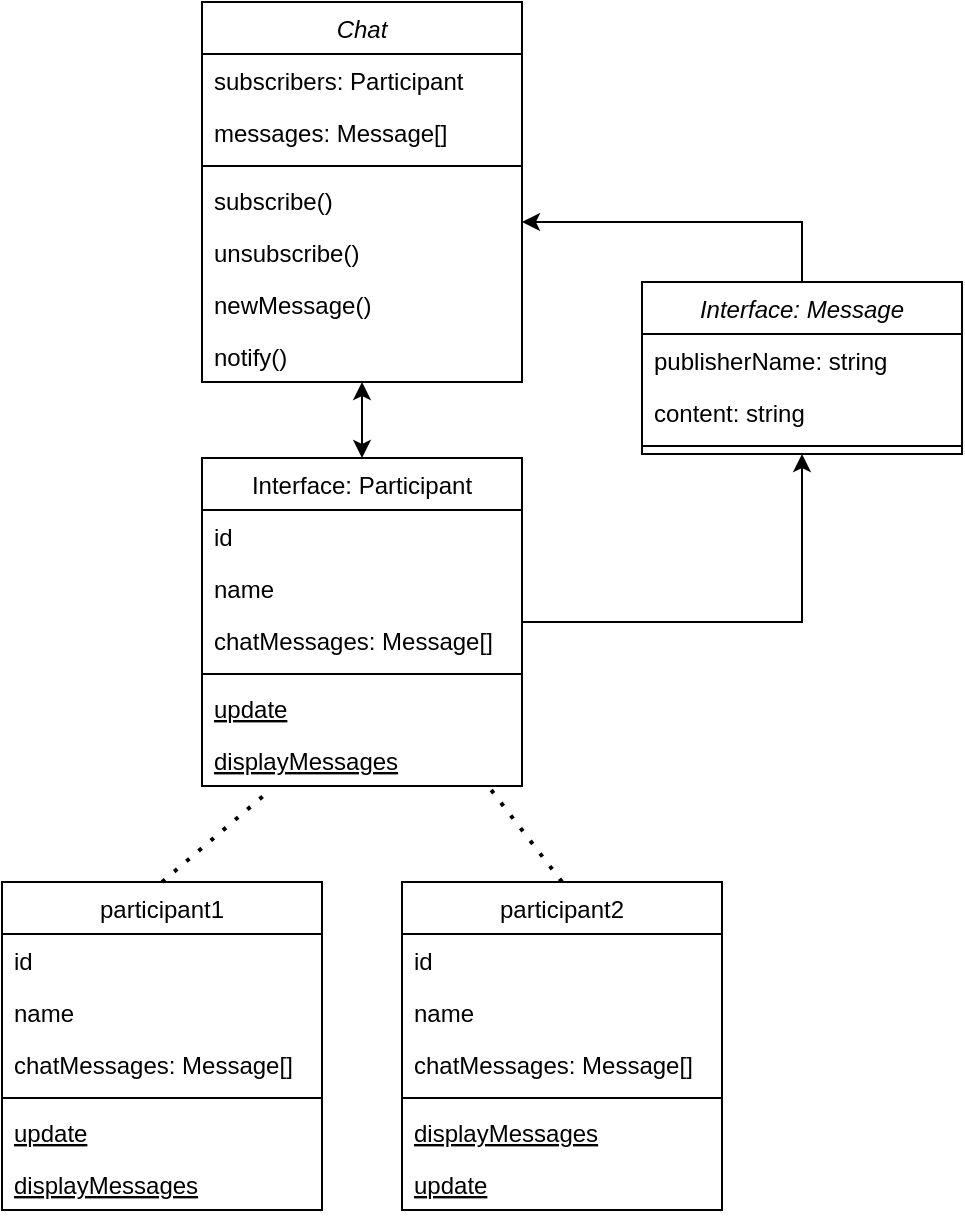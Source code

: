 <mxfile version="16.5.1" type="device"><diagram id="C5RBs43oDa-KdzZeNtuy" name="Page-1"><mxGraphModel dx="946" dy="672" grid="1" gridSize="10" guides="1" tooltips="1" connect="1" arrows="1" fold="1" page="1" pageScale="1" pageWidth="827" pageHeight="1169" math="0" shadow="0"><root><mxCell id="WIyWlLk6GJQsqaUBKTNV-0"/><mxCell id="WIyWlLk6GJQsqaUBKTNV-1" parent="WIyWlLk6GJQsqaUBKTNV-0"/><mxCell id="zkfFHV4jXpPFQw0GAbJ--0" value="Chat" style="swimlane;fontStyle=2;align=center;verticalAlign=top;childLayout=stackLayout;horizontal=1;startSize=26;horizontalStack=0;resizeParent=1;resizeLast=0;collapsible=1;marginBottom=0;rounded=0;shadow=0;strokeWidth=1;" parent="WIyWlLk6GJQsqaUBKTNV-1" vertex="1"><mxGeometry x="220" y="30" width="160" height="190" as="geometry"><mxRectangle x="230" y="140" width="160" height="26" as="alternateBounds"/></mxGeometry></mxCell><mxCell id="zkfFHV4jXpPFQw0GAbJ--2" value="subscribers: Participant" style="text;align=left;verticalAlign=top;spacingLeft=4;spacingRight=4;overflow=hidden;rotatable=0;points=[[0,0.5],[1,0.5]];portConstraint=eastwest;rounded=0;shadow=0;html=0;" parent="zkfFHV4jXpPFQw0GAbJ--0" vertex="1"><mxGeometry y="26" width="160" height="26" as="geometry"/></mxCell><mxCell id="pBZOg8qQ7vsEGjmwviQ6-34" value="messages: Message[]" style="text;align=left;verticalAlign=top;spacingLeft=4;spacingRight=4;overflow=hidden;rotatable=0;points=[[0,0.5],[1,0.5]];portConstraint=eastwest;rounded=0;shadow=0;html=0;" parent="zkfFHV4jXpPFQw0GAbJ--0" vertex="1"><mxGeometry y="52" width="160" height="26" as="geometry"/></mxCell><mxCell id="zkfFHV4jXpPFQw0GAbJ--4" value="" style="line;html=1;strokeWidth=1;align=left;verticalAlign=middle;spacingTop=-1;spacingLeft=3;spacingRight=3;rotatable=0;labelPosition=right;points=[];portConstraint=eastwest;" parent="zkfFHV4jXpPFQw0GAbJ--0" vertex="1"><mxGeometry y="78" width="160" height="8" as="geometry"/></mxCell><mxCell id="zkfFHV4jXpPFQw0GAbJ--5" value="subscribe()" style="text;align=left;verticalAlign=top;spacingLeft=4;spacingRight=4;overflow=hidden;rotatable=0;points=[[0,0.5],[1,0.5]];portConstraint=eastwest;" parent="zkfFHV4jXpPFQw0GAbJ--0" vertex="1"><mxGeometry y="86" width="160" height="26" as="geometry"/></mxCell><mxCell id="x-y6rNIFiUnv0uu9PpN7-5" value="unsubscribe()" style="text;align=left;verticalAlign=top;spacingLeft=4;spacingRight=4;overflow=hidden;rotatable=0;points=[[0,0.5],[1,0.5]];portConstraint=eastwest;" vertex="1" parent="zkfFHV4jXpPFQw0GAbJ--0"><mxGeometry y="112" width="160" height="26" as="geometry"/></mxCell><mxCell id="pBZOg8qQ7vsEGjmwviQ6-9" value="newMessage()" style="text;align=left;verticalAlign=top;spacingLeft=4;spacingRight=4;overflow=hidden;rotatable=0;points=[[0,0.5],[1,0.5]];portConstraint=eastwest;" parent="zkfFHV4jXpPFQw0GAbJ--0" vertex="1"><mxGeometry y="138" width="160" height="26" as="geometry"/></mxCell><mxCell id="pBZOg8qQ7vsEGjmwviQ6-8" value="notify()" style="text;align=left;verticalAlign=top;spacingLeft=4;spacingRight=4;overflow=hidden;rotatable=0;points=[[0,0.5],[1,0.5]];portConstraint=eastwest;" parent="zkfFHV4jXpPFQw0GAbJ--0" vertex="1"><mxGeometry y="164" width="160" height="26" as="geometry"/></mxCell><mxCell id="zkfFHV4jXpPFQw0GAbJ--6" value="participant1" style="swimlane;fontStyle=0;align=center;verticalAlign=top;childLayout=stackLayout;horizontal=1;startSize=26;horizontalStack=0;resizeParent=1;resizeLast=0;collapsible=1;marginBottom=0;rounded=0;shadow=0;strokeWidth=1;" parent="WIyWlLk6GJQsqaUBKTNV-1" vertex="1"><mxGeometry x="120" y="470" width="160" height="164" as="geometry"><mxRectangle x="130" y="380" width="160" height="26" as="alternateBounds"/></mxGeometry></mxCell><mxCell id="zkfFHV4jXpPFQw0GAbJ--8" value="id&#10;" style="text;align=left;verticalAlign=top;spacingLeft=4;spacingRight=4;overflow=hidden;rotatable=0;points=[[0,0.5],[1,0.5]];portConstraint=eastwest;rounded=0;shadow=0;html=0;" parent="zkfFHV4jXpPFQw0GAbJ--6" vertex="1"><mxGeometry y="26" width="160" height="26" as="geometry"/></mxCell><mxCell id="pBZOg8qQ7vsEGjmwviQ6-29" value="name" style="text;align=left;verticalAlign=top;spacingLeft=4;spacingRight=4;overflow=hidden;rotatable=0;points=[[0,0.5],[1,0.5]];portConstraint=eastwest;rounded=0;shadow=0;html=0;" parent="zkfFHV4jXpPFQw0GAbJ--6" vertex="1"><mxGeometry y="52" width="160" height="26" as="geometry"/></mxCell><mxCell id="x-y6rNIFiUnv0uu9PpN7-11" value="chatMessages: Message[]&#10;" style="text;align=left;verticalAlign=top;spacingLeft=4;spacingRight=4;overflow=hidden;rotatable=0;points=[[0,0.5],[1,0.5]];portConstraint=eastwest;rounded=0;shadow=0;html=0;" vertex="1" parent="zkfFHV4jXpPFQw0GAbJ--6"><mxGeometry y="78" width="160" height="26" as="geometry"/></mxCell><mxCell id="zkfFHV4jXpPFQw0GAbJ--9" value="" style="line;html=1;strokeWidth=1;align=left;verticalAlign=middle;spacingTop=-1;spacingLeft=3;spacingRight=3;rotatable=0;labelPosition=right;points=[];portConstraint=eastwest;" parent="zkfFHV4jXpPFQw0GAbJ--6" vertex="1"><mxGeometry y="104" width="160" height="8" as="geometry"/></mxCell><mxCell id="x-y6rNIFiUnv0uu9PpN7-6" value="update" style="text;align=left;verticalAlign=top;spacingLeft=4;spacingRight=4;overflow=hidden;rotatable=0;points=[[0,0.5],[1,0.5]];portConstraint=eastwest;fontStyle=4" vertex="1" parent="zkfFHV4jXpPFQw0GAbJ--6"><mxGeometry y="112" width="160" height="26" as="geometry"/></mxCell><mxCell id="x-y6rNIFiUnv0uu9PpN7-7" value="displayMessages&#10;" style="text;align=left;verticalAlign=top;spacingLeft=4;spacingRight=4;overflow=hidden;rotatable=0;points=[[0,0.5],[1,0.5]];portConstraint=eastwest;fontStyle=4" vertex="1" parent="zkfFHV4jXpPFQw0GAbJ--6"><mxGeometry y="138" width="160" height="26" as="geometry"/></mxCell><mxCell id="pBZOg8qQ7vsEGjmwviQ6-1" value="Interface: Message" style="swimlane;fontStyle=2;align=center;verticalAlign=top;childLayout=stackLayout;horizontal=1;startSize=26;horizontalStack=0;resizeParent=1;resizeLast=0;collapsible=1;marginBottom=0;rounded=0;shadow=0;strokeWidth=1;" parent="WIyWlLk6GJQsqaUBKTNV-1" vertex="1"><mxGeometry x="440" y="170" width="160" height="86" as="geometry"><mxRectangle x="230" y="140" width="160" height="26" as="alternateBounds"/></mxGeometry></mxCell><mxCell id="pBZOg8qQ7vsEGjmwviQ6-3" value="publisherName: string" style="text;align=left;verticalAlign=top;spacingLeft=4;spacingRight=4;overflow=hidden;rotatable=0;points=[[0,0.5],[1,0.5]];portConstraint=eastwest;rounded=0;shadow=0;html=0;" parent="pBZOg8qQ7vsEGjmwviQ6-1" vertex="1"><mxGeometry y="26" width="160" height="26" as="geometry"/></mxCell><mxCell id="pBZOg8qQ7vsEGjmwviQ6-4" value="content: string&#10;" style="text;align=left;verticalAlign=top;spacingLeft=4;spacingRight=4;overflow=hidden;rotatable=0;points=[[0,0.5],[1,0.5]];portConstraint=eastwest;rounded=0;shadow=0;html=0;" parent="pBZOg8qQ7vsEGjmwviQ6-1" vertex="1"><mxGeometry y="52" width="160" height="26" as="geometry"/></mxCell><mxCell id="pBZOg8qQ7vsEGjmwviQ6-5" value="" style="line;html=1;strokeWidth=1;align=left;verticalAlign=middle;spacingTop=-1;spacingLeft=3;spacingRight=3;rotatable=0;labelPosition=right;points=[];portConstraint=eastwest;" parent="pBZOg8qQ7vsEGjmwviQ6-1" vertex="1"><mxGeometry y="78" width="160" height="8" as="geometry"/></mxCell><mxCell id="pBZOg8qQ7vsEGjmwviQ6-10" value="participant2" style="swimlane;fontStyle=0;align=center;verticalAlign=top;childLayout=stackLayout;horizontal=1;startSize=26;horizontalStack=0;resizeParent=1;resizeLast=0;collapsible=1;marginBottom=0;rounded=0;shadow=0;strokeWidth=1;" parent="WIyWlLk6GJQsqaUBKTNV-1" vertex="1"><mxGeometry x="320" y="470" width="160" height="164" as="geometry"><mxRectangle x="130" y="380" width="160" height="26" as="alternateBounds"/></mxGeometry></mxCell><mxCell id="pBZOg8qQ7vsEGjmwviQ6-11" value="id&#10;" style="text;align=left;verticalAlign=top;spacingLeft=4;spacingRight=4;overflow=hidden;rotatable=0;points=[[0,0.5],[1,0.5]];portConstraint=eastwest;" parent="pBZOg8qQ7vsEGjmwviQ6-10" vertex="1"><mxGeometry y="26" width="160" height="26" as="geometry"/></mxCell><mxCell id="pBZOg8qQ7vsEGjmwviQ6-12" value="name" style="text;align=left;verticalAlign=top;spacingLeft=4;spacingRight=4;overflow=hidden;rotatable=0;points=[[0,0.5],[1,0.5]];portConstraint=eastwest;rounded=0;shadow=0;html=0;" parent="pBZOg8qQ7vsEGjmwviQ6-10" vertex="1"><mxGeometry y="52" width="160" height="26" as="geometry"/></mxCell><mxCell id="x-y6rNIFiUnv0uu9PpN7-10" value="chatMessages: Message[]&#10;" style="text;align=left;verticalAlign=top;spacingLeft=4;spacingRight=4;overflow=hidden;rotatable=0;points=[[0,0.5],[1,0.5]];portConstraint=eastwest;rounded=0;shadow=0;html=0;" vertex="1" parent="pBZOg8qQ7vsEGjmwviQ6-10"><mxGeometry y="78" width="160" height="26" as="geometry"/></mxCell><mxCell id="pBZOg8qQ7vsEGjmwviQ6-13" value="" style="line;html=1;strokeWidth=1;align=left;verticalAlign=middle;spacingTop=-1;spacingLeft=3;spacingRight=3;rotatable=0;labelPosition=right;points=[];portConstraint=eastwest;" parent="pBZOg8qQ7vsEGjmwviQ6-10" vertex="1"><mxGeometry y="104" width="160" height="8" as="geometry"/></mxCell><mxCell id="x-y6rNIFiUnv0uu9PpN7-9" value="displayMessages&#10;" style="text;align=left;verticalAlign=top;spacingLeft=4;spacingRight=4;overflow=hidden;rotatable=0;points=[[0,0.5],[1,0.5]];portConstraint=eastwest;fontStyle=4" vertex="1" parent="pBZOg8qQ7vsEGjmwviQ6-10"><mxGeometry y="112" width="160" height="26" as="geometry"/></mxCell><mxCell id="x-y6rNIFiUnv0uu9PpN7-8" value="update" style="text;align=left;verticalAlign=top;spacingLeft=4;spacingRight=4;overflow=hidden;rotatable=0;points=[[0,0.5],[1,0.5]];portConstraint=eastwest;fontStyle=4" vertex="1" parent="pBZOg8qQ7vsEGjmwviQ6-10"><mxGeometry y="138" width="160" height="26" as="geometry"/></mxCell><mxCell id="pBZOg8qQ7vsEGjmwviQ6-19" value="Interface: Participant" style="swimlane;fontStyle=0;align=center;verticalAlign=top;childLayout=stackLayout;horizontal=1;startSize=26;horizontalStack=0;resizeParent=1;resizeLast=0;collapsible=1;marginBottom=0;rounded=0;shadow=0;strokeWidth=1;" parent="WIyWlLk6GJQsqaUBKTNV-1" vertex="1"><mxGeometry x="220" y="258" width="160" height="164" as="geometry"><mxRectangle x="490" y="310" width="160" height="26" as="alternateBounds"/></mxGeometry></mxCell><mxCell id="pBZOg8qQ7vsEGjmwviQ6-20" value="id" style="text;align=left;verticalAlign=top;spacingLeft=4;spacingRight=4;overflow=hidden;rotatable=0;points=[[0,0.5],[1,0.5]];portConstraint=eastwest;" parent="pBZOg8qQ7vsEGjmwviQ6-19" vertex="1"><mxGeometry y="26" width="160" height="26" as="geometry"/></mxCell><mxCell id="pBZOg8qQ7vsEGjmwviQ6-21" value="name" style="text;align=left;verticalAlign=top;spacingLeft=4;spacingRight=4;overflow=hidden;rotatable=0;points=[[0,0.5],[1,0.5]];portConstraint=eastwest;rounded=0;shadow=0;html=0;" parent="pBZOg8qQ7vsEGjmwviQ6-19" vertex="1"><mxGeometry y="52" width="160" height="26" as="geometry"/></mxCell><mxCell id="x-y6rNIFiUnv0uu9PpN7-4" value="chatMessages: Message[]&#10;" style="text;align=left;verticalAlign=top;spacingLeft=4;spacingRight=4;overflow=hidden;rotatable=0;points=[[0,0.5],[1,0.5]];portConstraint=eastwest;rounded=0;shadow=0;html=0;" vertex="1" parent="pBZOg8qQ7vsEGjmwviQ6-19"><mxGeometry y="78" width="160" height="26" as="geometry"/></mxCell><mxCell id="pBZOg8qQ7vsEGjmwviQ6-22" value="" style="line;html=1;strokeWidth=1;align=left;verticalAlign=middle;spacingTop=-1;spacingLeft=3;spacingRight=3;rotatable=0;labelPosition=right;points=[];portConstraint=eastwest;" parent="pBZOg8qQ7vsEGjmwviQ6-19" vertex="1"><mxGeometry y="104" width="160" height="8" as="geometry"/></mxCell><mxCell id="pBZOg8qQ7vsEGjmwviQ6-23" value="update" style="text;align=left;verticalAlign=top;spacingLeft=4;spacingRight=4;overflow=hidden;rotatable=0;points=[[0,0.5],[1,0.5]];portConstraint=eastwest;fontStyle=4" parent="pBZOg8qQ7vsEGjmwviQ6-19" vertex="1"><mxGeometry y="112" width="160" height="26" as="geometry"/></mxCell><mxCell id="x-y6rNIFiUnv0uu9PpN7-2" value="displayMessages&#10;" style="text;align=left;verticalAlign=top;spacingLeft=4;spacingRight=4;overflow=hidden;rotatable=0;points=[[0,0.5],[1,0.5]];portConstraint=eastwest;fontStyle=4" vertex="1" parent="pBZOg8qQ7vsEGjmwviQ6-19"><mxGeometry y="138" width="160" height="26" as="geometry"/></mxCell><mxCell id="pBZOg8qQ7vsEGjmwviQ6-27" value="" style="endArrow=none;dashed=1;html=1;dashPattern=1 3;strokeWidth=2;rounded=0;entryX=0.894;entryY=1;entryDx=0;entryDy=0;entryPerimeter=0;exitX=0.5;exitY=0;exitDx=0;exitDy=0;" parent="WIyWlLk6GJQsqaUBKTNV-1" source="pBZOg8qQ7vsEGjmwviQ6-10" edge="1" target="x-y6rNIFiUnv0uu9PpN7-2"><mxGeometry width="50" height="50" relative="1" as="geometry"><mxPoint x="400" y="460" as="sourcePoint"/><mxPoint x="358.08" y="395.012" as="targetPoint"/></mxGeometry></mxCell><mxCell id="pBZOg8qQ7vsEGjmwviQ6-28" value="" style="endArrow=none;dashed=1;html=1;dashPattern=1 3;strokeWidth=2;rounded=0;exitX=0.5;exitY=0;exitDx=0;exitDy=0;entryX=0.206;entryY=1.115;entryDx=0;entryDy=0;entryPerimeter=0;" parent="WIyWlLk6GJQsqaUBKTNV-1" source="zkfFHV4jXpPFQw0GAbJ--6" edge="1" target="x-y6rNIFiUnv0uu9PpN7-2"><mxGeometry width="50" height="50" relative="1" as="geometry"><mxPoint x="280" y="470.99" as="sourcePoint"/><mxPoint x="238" y="396" as="targetPoint"/></mxGeometry></mxCell><mxCell id="pBZOg8qQ7vsEGjmwviQ6-33" value="" style="endArrow=classic;html=1;rounded=0;exitX=0.5;exitY=0;exitDx=0;exitDy=0;endFill=1;startArrow=classic;startFill=1;" parent="WIyWlLk6GJQsqaUBKTNV-1" source="pBZOg8qQ7vsEGjmwviQ6-19" edge="1"><mxGeometry width="50" height="50" relative="1" as="geometry"><mxPoint x="390" y="360" as="sourcePoint"/><mxPoint x="300" y="220" as="targetPoint"/></mxGeometry></mxCell><mxCell id="pBZOg8qQ7vsEGjmwviQ6-35" value="" style="endArrow=classic;html=1;rounded=0;exitX=0.5;exitY=0;exitDx=0;exitDy=0;" parent="WIyWlLk6GJQsqaUBKTNV-1" source="pBZOg8qQ7vsEGjmwviQ6-1" edge="1"><mxGeometry width="50" height="50" relative="1" as="geometry"><mxPoint x="390" y="360" as="sourcePoint"/><mxPoint x="380" y="140" as="targetPoint"/><Array as="points"><mxPoint x="520" y="140"/><mxPoint x="430" y="140"/></Array></mxGeometry></mxCell><mxCell id="pBZOg8qQ7vsEGjmwviQ6-39" value="" style="endArrow=classic;html=1;rounded=0;exitX=1;exitY=1.154;exitDx=0;exitDy=0;exitPerimeter=0;entryX=0.5;entryY=1;entryDx=0;entryDy=0;" parent="WIyWlLk6GJQsqaUBKTNV-1" source="pBZOg8qQ7vsEGjmwviQ6-21" target="pBZOg8qQ7vsEGjmwviQ6-1" edge="1"><mxGeometry width="50" height="50" relative="1" as="geometry"><mxPoint x="260" y="360" as="sourcePoint"/><mxPoint x="440" y="240" as="targetPoint"/><Array as="points"><mxPoint x="520" y="340"/><mxPoint x="520" y="300"/></Array></mxGeometry></mxCell></root></mxGraphModel></diagram></mxfile>